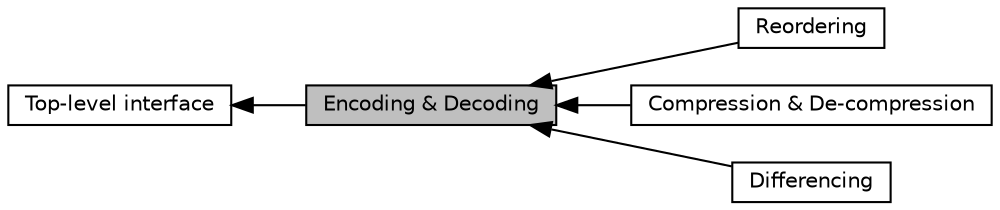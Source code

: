 digraph "Encoding &amp; Decoding"
{
  edge [fontname="Helvetica",fontsize="10",labelfontname="Helvetica",labelfontsize="10"];
  node [fontname="Helvetica",fontsize="10",shape=box];
  rankdir=LR;
  Node4 [label="Reordering",height=0.2,width=0.4,color="black", fillcolor="white", style="filled",URL="$group__xrif__reorder.html",tooltip=" "];
  Node5 [label="Compression & De-compression",height=0.2,width=0.4,color="black", fillcolor="white", style="filled",URL="$group__xrif__compress.html",tooltip=" "];
  Node2 [label="Top-level interface",height=0.2,width=0.4,color="black", fillcolor="white", style="filled",URL="$group__xrif__interface.html",tooltip="The top-level interface to the XRIF library."];
  Node3 [label="Differencing",height=0.2,width=0.4,color="black", fillcolor="white", style="filled",URL="$group__xrif__diff.html",tooltip=" "];
  Node1 [label="Encoding & Decoding",height=0.2,width=0.4,color="black", fillcolor="grey75", style="filled", fontcolor="black",tooltip=" "];
  Node2->Node1 [shape=plaintext, dir="back", style="solid"];
  Node1->Node3 [shape=plaintext, dir="back", style="solid"];
  Node1->Node4 [shape=plaintext, dir="back", style="solid"];
  Node1->Node5 [shape=plaintext, dir="back", style="solid"];
}
